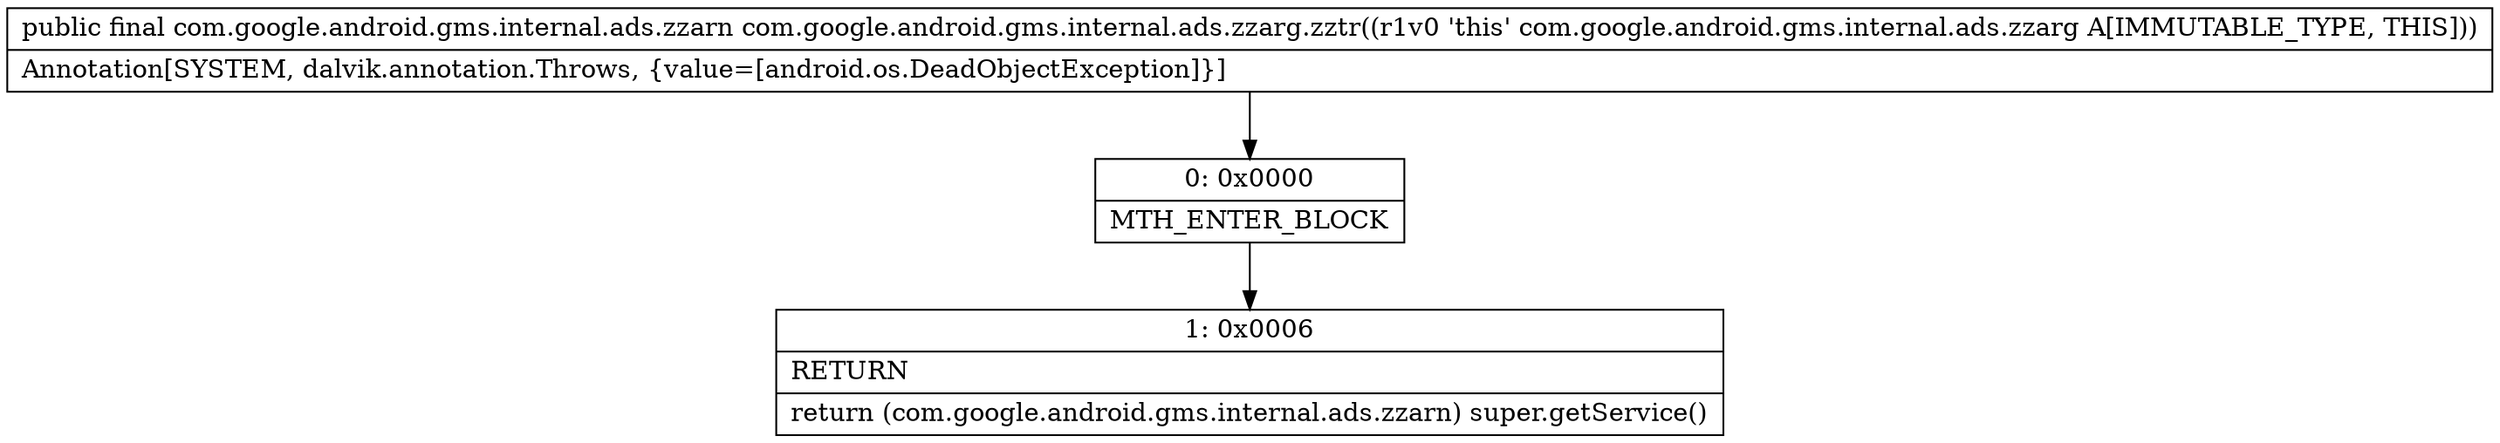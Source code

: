 digraph "CFG forcom.google.android.gms.internal.ads.zzarg.zztr()Lcom\/google\/android\/gms\/internal\/ads\/zzarn;" {
Node_0 [shape=record,label="{0\:\ 0x0000|MTH_ENTER_BLOCK\l}"];
Node_1 [shape=record,label="{1\:\ 0x0006|RETURN\l|return (com.google.android.gms.internal.ads.zzarn) super.getService()\l}"];
MethodNode[shape=record,label="{public final com.google.android.gms.internal.ads.zzarn com.google.android.gms.internal.ads.zzarg.zztr((r1v0 'this' com.google.android.gms.internal.ads.zzarg A[IMMUTABLE_TYPE, THIS]))  | Annotation[SYSTEM, dalvik.annotation.Throws, \{value=[android.os.DeadObjectException]\}]\l}"];
MethodNode -> Node_0;
Node_0 -> Node_1;
}


